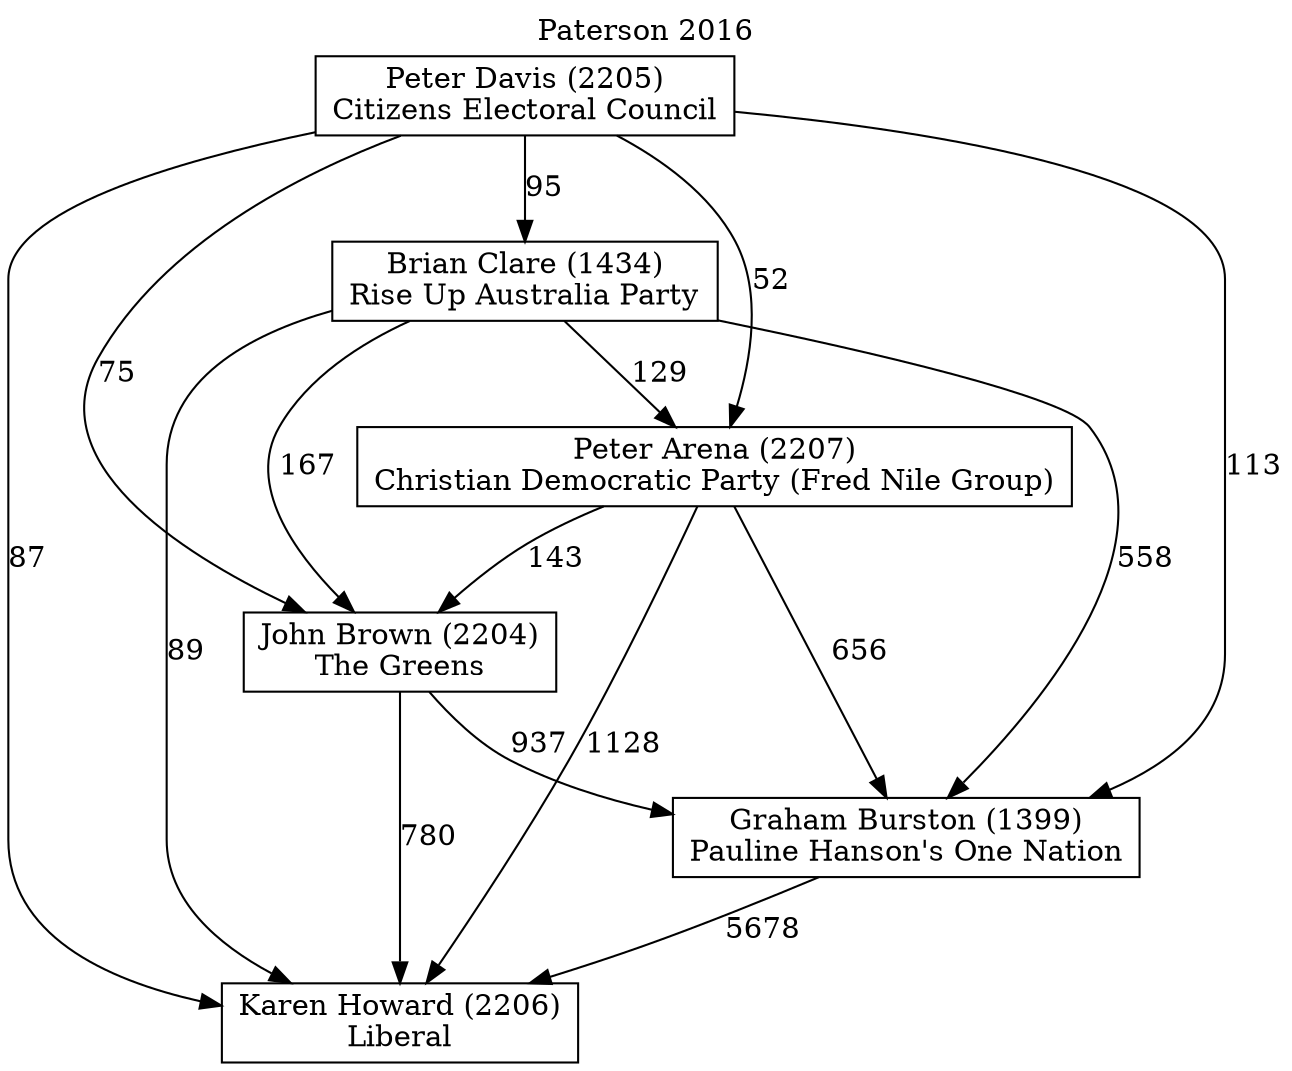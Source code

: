 // House preference flow
digraph "Karen Howard (2206)_Paterson_2016" {
	graph [label="Paterson 2016" labelloc=t mclimit=10]
	node [shape=box]
	"Peter Davis (2205)" [label="Peter Davis (2205)
Citizens Electoral Council"]
	"John Brown (2204)" [label="John Brown (2204)
The Greens"]
	"Karen Howard (2206)" [label="Karen Howard (2206)
Liberal"]
	"Peter Arena (2207)" [label="Peter Arena (2207)
Christian Democratic Party (Fred Nile Group)"]
	"Graham Burston (1399)" [label="Graham Burston (1399)
Pauline Hanson's One Nation"]
	"Brian Clare (1434)" [label="Brian Clare (1434)
Rise Up Australia Party"]
	"John Brown (2204)" -> "Karen Howard (2206)" [label=780]
	"Peter Arena (2207)" -> "Karen Howard (2206)" [label=1128]
	"Peter Davis (2205)" -> "John Brown (2204)" [label=75]
	"Peter Davis (2205)" -> "Peter Arena (2207)" [label=52]
	"Brian Clare (1434)" -> "Peter Arena (2207)" [label=129]
	"Peter Arena (2207)" -> "John Brown (2204)" [label=143]
	"John Brown (2204)" -> "Graham Burston (1399)" [label=937]
	"Peter Davis (2205)" -> "Brian Clare (1434)" [label=95]
	"Peter Davis (2205)" -> "Karen Howard (2206)" [label=87]
	"Brian Clare (1434)" -> "John Brown (2204)" [label=167]
	"Peter Arena (2207)" -> "Graham Burston (1399)" [label=656]
	"Peter Davis (2205)" -> "Graham Burston (1399)" [label=113]
	"Graham Burston (1399)" -> "Karen Howard (2206)" [label=5678]
	"Brian Clare (1434)" -> "Karen Howard (2206)" [label=89]
	"Brian Clare (1434)" -> "Graham Burston (1399)" [label=558]
}

